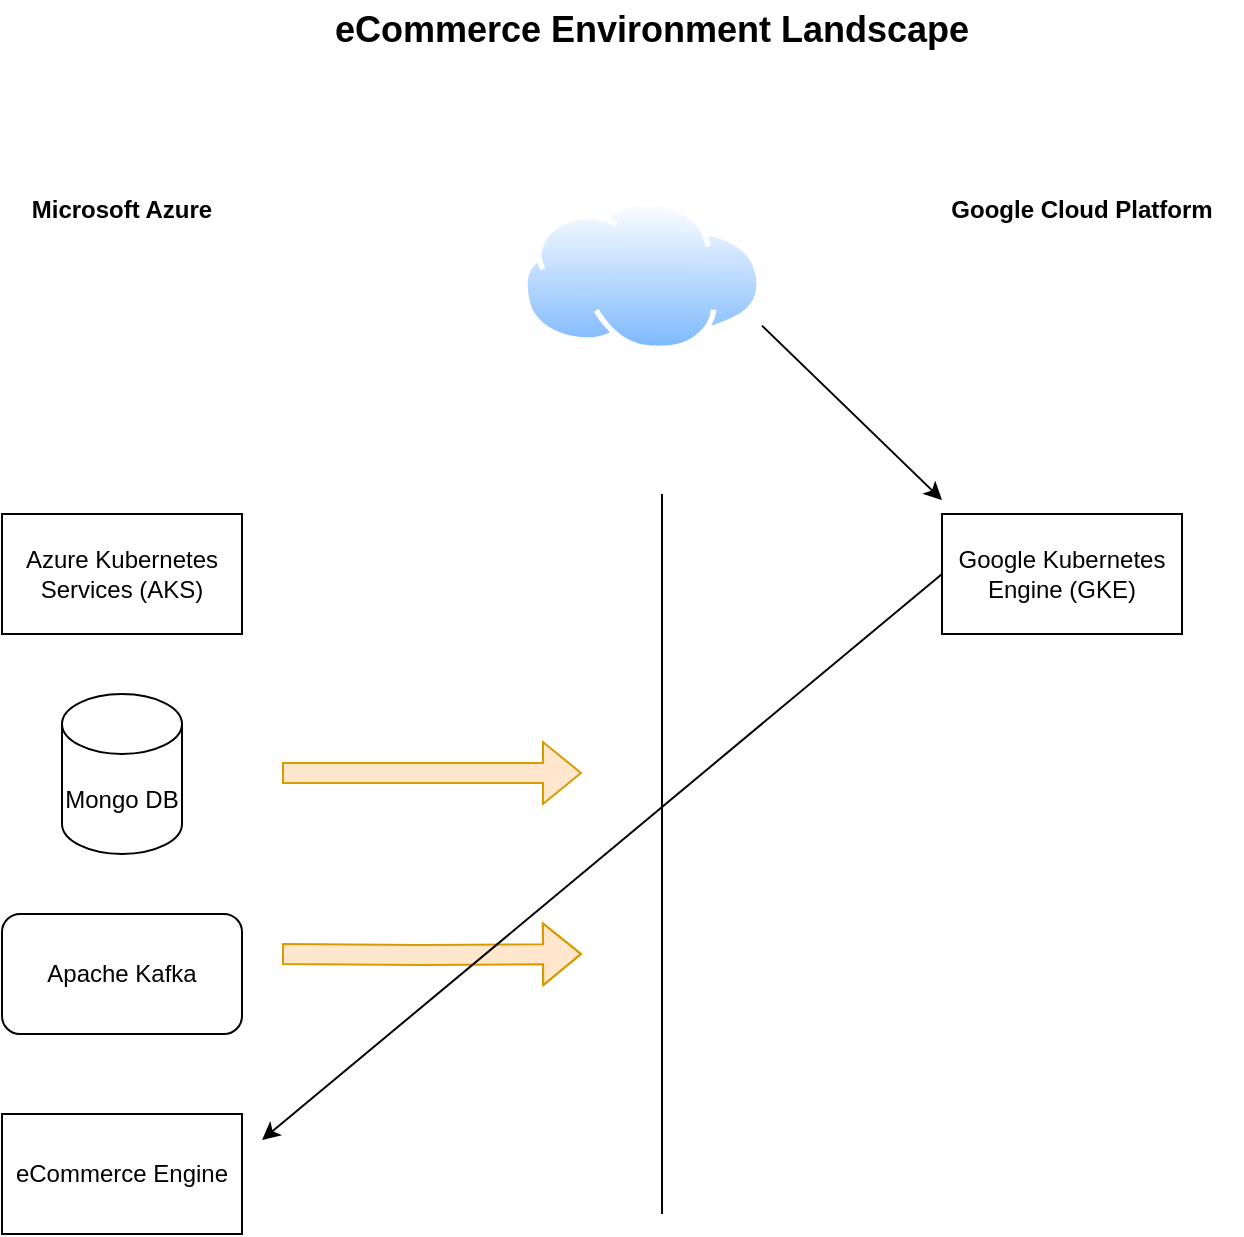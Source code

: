 <mxfile version="24.3.0" type="github">
  <diagram name="Page-1" id="iICfG0qcy3JDbrE6iLZp">
    <mxGraphModel dx="1386" dy="785" grid="1" gridSize="10" guides="1" tooltips="1" connect="1" arrows="1" fold="1" page="1" pageScale="1" pageWidth="850" pageHeight="1100" math="0" shadow="0">
      <root>
        <mxCell id="0" />
        <mxCell id="1" parent="0" />
        <mxCell id="V_-9yG9TcdWKESNTVIgh-1" value="" style="endArrow=none;html=1;rounded=0;" parent="1" edge="1">
          <mxGeometry width="50" height="50" relative="1" as="geometry">
            <mxPoint x="470" y="617" as="sourcePoint" />
            <mxPoint x="470" y="257" as="targetPoint" />
          </mxGeometry>
        </mxCell>
        <mxCell id="V_-9yG9TcdWKESNTVIgh-3" value="&lt;b&gt;Google Cloud Platform&lt;/b&gt;" style="text;html=1;align=center;verticalAlign=middle;whiteSpace=wrap;rounded=0;" parent="1" vertex="1">
          <mxGeometry x="600" y="100" width="160" height="30" as="geometry" />
        </mxCell>
        <mxCell id="V_-9yG9TcdWKESNTVIgh-4" value="&lt;b&gt;Microsoft Azure&lt;/b&gt;" style="text;html=1;align=center;verticalAlign=middle;whiteSpace=wrap;rounded=0;" parent="1" vertex="1">
          <mxGeometry x="140" y="100" width="120" height="30" as="geometry" />
        </mxCell>
        <mxCell id="V_-9yG9TcdWKESNTVIgh-6" value="Azure Kubernetes Services (AKS)" style="rounded=0;whiteSpace=wrap;html=1;" parent="1" vertex="1">
          <mxGeometry x="140" y="267" width="120" height="60" as="geometry" />
        </mxCell>
        <mxCell id="V_-9yG9TcdWKESNTVIgh-7" value="Google Kubernetes Engine (GKE)" style="rounded=0;whiteSpace=wrap;html=1;" parent="1" vertex="1">
          <mxGeometry x="610" y="267" width="120" height="60" as="geometry" />
        </mxCell>
        <mxCell id="V_-9yG9TcdWKESNTVIgh-8" value="Mongo DB" style="shape=cylinder3;whiteSpace=wrap;html=1;boundedLbl=1;backgroundOutline=1;size=15;" parent="1" vertex="1">
          <mxGeometry x="170" y="357" width="60" height="80" as="geometry" />
        </mxCell>
        <mxCell id="V_-9yG9TcdWKESNTVIgh-9" value="Apache Kafka" style="rounded=1;whiteSpace=wrap;html=1;" parent="1" vertex="1">
          <mxGeometry x="140" y="467" width="120" height="60" as="geometry" />
        </mxCell>
        <mxCell id="V_-9yG9TcdWKESNTVIgh-10" value="eCommerce Engine" style="rounded=0;whiteSpace=wrap;html=1;" parent="1" vertex="1">
          <mxGeometry x="140" y="567" width="120" height="60" as="geometry" />
        </mxCell>
        <mxCell id="5EQH5EE7mJkPnqrEWcZH-4" value="" style="shape=flexArrow;endArrow=classic;html=1;rounded=0;fillColor=#ffe6cc;strokeColor=#d79b00;" edge="1" parent="1">
          <mxGeometry width="50" height="50" relative="1" as="geometry">
            <mxPoint x="280" y="396.5" as="sourcePoint" />
            <mxPoint x="430" y="396.5" as="targetPoint" />
          </mxGeometry>
        </mxCell>
        <mxCell id="5EQH5EE7mJkPnqrEWcZH-5" value="" style="shape=flexArrow;endArrow=classic;html=1;rounded=0;fillColor=#ffe6cc;strokeColor=#d79b00;" edge="1" parent="1">
          <mxGeometry width="50" height="50" relative="1" as="geometry">
            <mxPoint x="280" y="487" as="sourcePoint" />
            <mxPoint x="430" y="487" as="targetPoint" />
            <Array as="points">
              <mxPoint x="350" y="487.5" />
            </Array>
          </mxGeometry>
        </mxCell>
        <mxCell id="5EQH5EE7mJkPnqrEWcZH-6" value="&lt;b&gt;&lt;font style=&quot;font-size: 18px;&quot;&gt;eCommerce Environment Landscape&lt;/font&gt;&lt;/b&gt;" style="text;html=1;align=center;verticalAlign=middle;whiteSpace=wrap;rounded=0;" vertex="1" parent="1">
          <mxGeometry x="270" y="10" width="390" height="30" as="geometry" />
        </mxCell>
        <mxCell id="5EQH5EE7mJkPnqrEWcZH-7" value="" style="image;aspect=fixed;perimeter=ellipsePerimeter;html=1;align=center;shadow=0;dashed=0;spacingTop=3;image=img/lib/active_directory/internet_cloud.svg;" vertex="1" parent="1">
          <mxGeometry x="400" y="110" width="120" height="75.6" as="geometry" />
        </mxCell>
        <mxCell id="5EQH5EE7mJkPnqrEWcZH-8" value="" style="endArrow=classic;html=1;rounded=0;exitX=0;exitY=0.5;exitDx=0;exitDy=0;" edge="1" parent="1" source="V_-9yG9TcdWKESNTVIgh-7">
          <mxGeometry width="50" height="50" relative="1" as="geometry">
            <mxPoint x="400" y="400" as="sourcePoint" />
            <mxPoint x="270" y="580" as="targetPoint" />
          </mxGeometry>
        </mxCell>
        <mxCell id="5EQH5EE7mJkPnqrEWcZH-9" value="" style="endArrow=classic;html=1;rounded=0;" edge="1" parent="1">
          <mxGeometry width="50" height="50" relative="1" as="geometry">
            <mxPoint x="520" y="172.8" as="sourcePoint" />
            <mxPoint x="610" y="260" as="targetPoint" />
          </mxGeometry>
        </mxCell>
      </root>
    </mxGraphModel>
  </diagram>
</mxfile>
